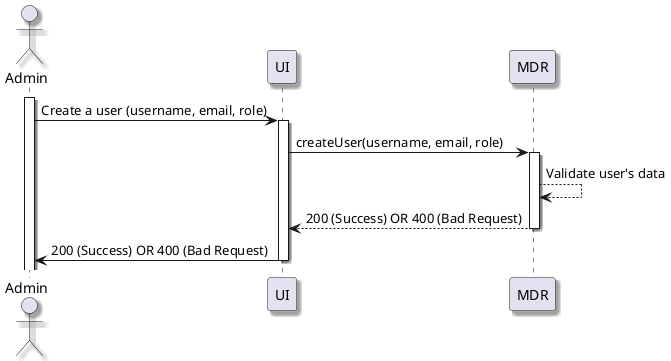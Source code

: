 @startuml US5.1.1 Level 2
'https://plantuml.com/sequence-diagram
skinparam handwritten false
skinparam monochrome false
skinparam packageStyle rect
skinparam defaultFontName FG Virgil
skinparam shadowing true

actor Admin as AD
activate AD
AD -> UI: Create a user (username, email, role)
activate UI
UI -> MDR: createUser(username, email, role)
activate MDR
MDR --> MDR: Validate user's data
MDR --> UI: 200 (Success) OR 400 (Bad Request)
deactivate MDR
UI -> AD: 200 (Success) OR 400 (Bad Request)
deactivate UI

@enduml

